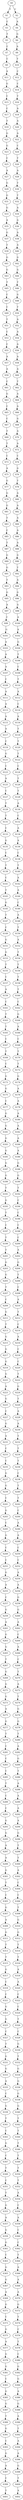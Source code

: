 strict digraph  {
	S0 -> S1 [ label = T ];
	S0 -> S2 [ label = C ];
	S1 -> S3 [ label = C ];
	S2 -> S4 [ label = A ];
	S3 -> S5 [ label = T ];
	S4 -> S6 [ label = G ];
	S5 -> S7 [ label = C ];
	S6 -> S8 [ label = A ];
	S7 -> S9 [ label = C ];
	S8 -> S10 [ label = T ];
	S9 -> S11 [ label = A ];
	S10 -> S12 [ label = C ];
	S11 -> S13 [ label = G ];
	S12 -> S14 [ label = C ];
	S13 -> S15 [ label = C ];
	S14 -> S16 [ label = T ];
	S15 -> S17 [ label = C ];
	S16 -> S18 [ label = A ];
	S17 -> S19 [ label = T ];
	S18 -> S20 [ label = A ];
	S19 -> S21 [ label = G ];
	S20 -> S22 [ label = A ];
	S21 -> S23 [ label = G ];
	S22 -> S24 [ label = C ];
	S23 -> S25 [ label = C ];
	S24 -> S26 [ label = T ];
	S25 -> S27 [ label = A ];
	S26 -> S28 [ label = A ];
	S27 -> S29 [ label = G ];
	S28 -> S30 [ label = T ];
	S29 -> S31 [ label = G ];
	S30 -> S32 [ label = T ];
	S31 -> S33 [ label = G ];
	S32 -> S34 [ label = A ];
	S33 -> S35 [ label = A ];
	S34 -> S36 [ label = G ];
	S35 -> S37 [ label = G ];
	S36 -> S38 [ label = A ];
	S37 -> S39 [ label = T ];
	S38 -> S40 [ label = A ];
	S39 -> S41 [ label = G ];
	S40 -> S42 [ label = G ];
	S41 -> S43 [ label = G ];
	S42 -> S44 [ label = G ];
	S43 -> S45 [ label = T ];
	S44 -> S46 [ label = T ];
	S45 -> S47 [ label = C ];
	S46 -> S48 [ label = G ];
	S47 -> S49 [ label = C ];
	S48 -> S50 [ label = T ];
	S49 -> S51 [ label = T ];
	S50 -> S52 [ label = A ];
	S51 -> S53 [ label = C ];
	S52 -> S54 [ label = A ];
	S53 -> S55 [ label = C ];
	S54 -> S56 [ label = A ];
	S55 -> S57 [ label = A ];
	S56 -> S58 [ label = A ];
	S57 -> S59 [ label = A ];
	S58 -> S60 [ label = A ];
	S59 -> S61 [ label = C ];
	S60 -> S62 [ label = T ];
	S61 -> S63 [ label = G ];
	S62 -> S64 [ label = A ];
	S63 -> S65 [ label = C ];
	S64 -> S66 [ label = A ];
	S65 -> S67 [ label = C ];
	S66 -> S68 [ label = G ];
	S67 -> S69 [ label = T ];
	S68 -> S70 [ label = A ];
	S69 -> S71 [ label = T ];
	S70 -> S72 [ label = A ];
	S71 -> S73 [ label = C ];
	S72 -> S74 [ label = C ];
	S73 -> S75 [ label = A ];
	S74 -> S76 [ label = G ];
	S75 -> S77 [ label = G ];
	S76 -> S78 [ label = T ];
	S77 -> S79 [ label = G ];
	S78 -> S80 [ label = A ];
	S79 -> S81 [ label = G ];
	S80 -> S82 [ label = A ];
	S81 -> S83 [ label = T ];
	S82 -> S84 [ label = A ];
	S83 -> S85 [ label = C ];
	S84 -> S86 [ label = A ];
	S85 -> S87 [ label = T ];
	S86 -> S88 [ label = A ];
	S87 -> S89 [ label = G ];
	S88 -> S90 [ label = G ];
	S89 -> S91 [ label = G ];
	S90 -> S92 [ label = T ];
	S91 -> S93 [ label = T ];
	S92 -> S94 [ label = A ];
	S93 -> S95 [ label = G ];
	S94 -> S96 [ label = G ];
	S95 -> S97 [ label = A ];
	S96 -> S98 [ label = G ];
	S97 -> S99 [ label = C ];
	S98 -> S100 [ label = A ];
	S99 -> S101 [ label = G ];
	S100 -> S102 [ label = A ];
	S101 -> S103 [ label = A ];
	S102 -> S104 [ label = G ];
	S103 -> S105 [ label = A ];
	S104 -> S106 [ label = T ];
	S105 -> S107 [ label = A ];
	S106 -> S108 [ label = C ];
	S107 -> S109 [ label = C ];
	S108 -> S110 [ label = T ];
	S109 -> S111 [ label = A ];
	S110 -> S112 [ label = A ];
	S111 -> S113 [ label = A ];
	S112 -> S114 [ label = C ];
	S113 -> S115 [ label = A ];
	S114 -> S116 [ label = A ];
	S115 -> S117 [ label = A ];
	S116 -> S118 [ label = T ];
	S117 -> S119 [ label = C ];
	S118 -> S120 [ label = T ];
	S119 -> S121 [ label = G ];
	S120 -> S122 [ label = T ];
	S121 -> S123 [ label = C ];
	S122 -> S124 [ label = C ];
	S123 -> S125 [ label = A ];
	S124 -> S126 [ label = T ];
	S125 -> S127 [ label = C ];
	S126 -> S128 [ label = T ];
	S127 -> S129 [ label = T ];
	S128 -> S130 [ label = A ];
	S129 -> S131 [ label = T ];
	S130 -> S132 [ label = C ];
	S131 -> S133 [ label = C ];
	S132 -> S134 [ label = A ];
	S133 -> S135 [ label = G ];
	S134 -> S136 [ label = A ];
	S135 -> S137 [ label = C ];
	S136 -> S138 [ label = C ];
	S137 -> S139 [ label = T ];
	S138 -> S140 [ label = T ];
	S139 -> S141 [ label = C ];
	S140 -> S142 [ label = A ];
	S141 -> S143 [ label = T ];
	S142 -> S144 [ label = A ];
	S143 -> S145 [ label = G ];
	S144 -> S146 [ label = C ];
	S145 -> S147 [ label = T ];
	S146 -> S148 [ label = A ];
	S147 -> S149 [ label = C ];
	S148 -> S150 [ label = T ];
	S149 -> S151 [ label = G ];
	S150 -> S152 [ label = A ];
	S151 -> S153 [ label = G ];
	S152 -> S154 [ label = T ];
	S153 -> S155 [ label = T ];
	S154 -> S156 [ label = T ];
	S155 -> S157 [ label = C ];
	S156 -> S158 [ label = T ];
	S157 -> S159 [ label = A ];
	S158 -> S160 [ label = T ];
	S159 -> S161 [ label = C ];
	S160 -> S162 [ label = C ];
	S161 -> S163 [ label = T ];
	S162 -> S164 [ label = G ];
	S163 -> S165 [ label = T ];
	S164 -> S166 [ label = A ];
	S165 -> S167 [ label = C ];
	S166 -> S168 [ label = C ];
	S167 -> S169 [ label = T ];
	S168 -> S170 [ label = T ];
	S169 -> S171 [ label = C ];
	S170 -> S172 [ label = T ];
	S171 -> S173 [ label = G ];
	S172 -> S174 [ label = G ];
	S173 -> S175 [ label = G ];
	S174 -> S176 [ label = A ];
	S175 -> S177 [ label = C ];
	S176 -> S178 [ label = A ];
	S177 -> S179 [ label = G ];
	S178 -> S180 [ label = A ];
	S179 -> S181 [ label = G ];
	S180 -> S182 [ label = A ];
	S181 -> S183 [ label = G ];
	S182 -> S184 [ label = A ];
	S183 -> S185 [ label = G ];
	S184 -> S186 [ label = A ];
	S185 -> S187 [ label = G ];
	S186 -> S188 [ label = G ];
	S187 -> S189 [ label = G ];
	S188 -> S190 [ label = G ];
	S189 -> S191 [ label = T ];
	S190 -> S192 [ label = T ];
	S191 -> S193 [ label = G ];
	S192 -> S194 [ label = C ];
	S193 -> S195 [ label = T ];
	S194 -> S196 [ label = C ];
	S195 -> S197 [ label = C ];
	S196 -> S198 [ label = C ];
	S197 -> S199 [ label = T ];
	S198 -> S200 [ label = C ];
	S199 -> S201 [ label = T ];
	S200 -> S202 [ label = A ];
	S201 -> S203 [ label = G ];
	S202 -> S204 [ label = G ];
	S203 -> S205 [ label = G ];
	S204 -> S206 [ label = T ];
	S205 -> S207 [ label = T ];
	S206 -> S208 [ label = C ];
	S207 -> S209 [ label = C ];
	S208 -> S210 [ label = A ];
	S209 -> S211 [ label = G ];
	S210 -> S212 [ label = T ];
	S211 -> S213 [ label = T ];
	S212 -> S214 [ label = C ];
	S213 -> S215 [ label = G ];
	S214 -> S216 [ label = A ];
	S215 -> S217 [ label = G ];
	S216 -> S218 [ label = C ];
	S217 -> S219 [ label = G ];
	S218 -> S220 [ label = C ];
	S219 -> S221 [ label = G ];
	S220 -> S222 [ label = T ];
	S221 -> S223 [ label = A ];
	S222 -> S224 [ label = G ];
	S223 -> S225 [ label = G ];
	S224 -> S226 [ label = T ];
	S225 -> S227 [ label = C ];
	S226 -> S228 [ label = A ];
	S227 -> S229 [ label = G ];
	S228 -> S230 [ label = A ];
	S229 -> S231 [ label = A ];
	S230 -> S232 [ label = T ];
	S231 -> S233 [ label = C ];
	S232 -> S234 [ label = T ];
	S233 -> S235 [ label = C ];
	S234 -> S236 [ label = T ];
	S235 -> S237 [ label = G ];
	S236 -> S238 [ label = C ];
	S237 -> S239 [ label = G ];
	S238 -> S240 [ label = T ];
	S239 -> S241 [ label = C ];
	S240 -> S242 [ label = T ];
	S241 -> S243 [ label = G ];
	S242 -> S244 [ label = C ];
	S243 -> S245 [ label = C ];
	S244 -> S246 [ label = A ];
	S245 -> S247 [ label = G ];
	S246 -> S248 [ label = A ];
	S247 -> S249 [ label = C ];
	S248 -> S250 [ label = C ];
	S249 -> S251 [ label = C ];
	S250 -> S252 [ label = C ];
	S251 -> S253 [ label = G ];
	S252 -> S254 [ label = A ];
	S253 -> S255 [ label = A ];
	S254 -> S256 [ label = A ];
	S255 -> S257 [ label = C ];
	S256 -> S258 [ label = G ];
	S257 -> S259 [ label = G ];
	S258 -> S260 [ label = G ];
	S259 -> S261 [ label = A ];
	S260 -> S262 [ label = A ];
	S261 -> S263 [ label = G ];
	S262 -> S264 [ label = C ];
	S263 -> S265 [ label = G ];
	S264 -> S266 [ label = A ];
	S265 -> S267 [ label = T ];
	S266 -> S268 [ label = C ];
	S267 -> S269 [ label = G ];
	S268 -> S270 [ label = T ];
	S269 -> S271 [ label = G ];
	S270 -> S272 [ label = A ];
	S271 -> S273 [ label = G ];
	S272 -> S274 [ label = T ];
	S273 -> S275 [ label = A ];
	S274 -> S276 [ label = G ];
	S275 -> S277 [ label = G ];
	S276 -> S278 [ label = G ];
	S277 -> S279 [ label = T ];
	S278 -> S280 [ label = T ];
	S279 -> S281 [ label = C ];
	S280 -> S282 [ label = A ];
	S281 -> S283 [ label = C ];
	S282 -> S284 [ label = G ];
	S283 -> S285 [ label = C ];
	S284 -> S286 [ label = T ];
	S285 -> S287 [ label = T ];
	S286 -> S288 [ label = A ];
	S287 -> S289 [ label = C ];
	S288 -> S290 [ label = A ];
	S289 -> S291 [ label = C ];
	S290 -> S292 [ label = A ];
	S291 -> S293 [ label = G ];
	S292 -> S294 [ label = A ];
	S293 -> S295 [ label = G ];
	S294 -> S296 [ label = G ];
	S295 -> S297 [ label = A ];
	S296 -> S298 [ label = T ];
	S297 -> S299 [ label = A ];
	S298 -> S300 [ label = T ];
	S299 -> S301 [ label = G ];
	S300 -> S302 [ label = A ];
	S301 -> S303 [ label = T ];
	S302 -> S304 [ label = C ];
	S303 -> S305 [ label = C ];
	S304 -> S306 [ label = C ];
	S305 -> S307 [ label = G ];
	S306 -> S308 [ label = T ];
	S307 -> S309 [ label = A ];
	S308 -> S310 [ label = G ];
	S309 -> S311 [ label = G ];
	S310 -> S312 [ label = G ];
	S311 -> S313 [ label = T ];
	S312 -> S314 [ label = T ];
	S313 -> S315 [ label = T ];
	S314 -> S316 [ label = T ];
	S315 -> S317 [ label = G ];
	S316 -> S318 [ label = A ];
	S317 -> S319 [ label = C ];
	S318 -> S320 [ label = A ];
	S319 -> S321 [ label = C ];
	S320 -> S322 [ label = C ];
	S321 -> S323 [ label = G ];
	S322 -> S324 [ label = C ];
	S323 -> S325 [ label = G ];
	S324 -> S326 [ label = T ];
	S325 -> S327 [ label = C ];
	S326 -> S328 [ label = C ];
	S327 -> S329 [ label = T ];
	S328 -> S330 [ label = G ];
	S329 -> S331 [ label = G ];
	S330 -> S332 [ label = T ];
	S331 -> S333 [ label = G ];
	S332 -> S334 [ label = G ];
	S333 -> S335 [ label = A ];
	S334 -> S336 [ label = G ];
	S335 -> S337 [ label = C ];
	S336 -> S338 [ label = G ];
	S337 -> S339 [ label = G ];
	S338 -> S340 [ label = G ];
	S339 -> S341 [ label = T ];
	S340 -> S342 [ label = T ];
	S341 -> S343 [ label = C ];
	S342 -> S344 [ label = T ];
	S343 -> S345 [ label = G ];
	S344 -> S346 [ label = T ];
	S345 -> S347 [ label = C ];
	S346 -> S348 [ label = T ];
	S347 -> S349 [ label = T ];
	S348 -> S350 [ label = T ];
	S349 -> S351 [ label = C ];
	S350 -> S352 [ label = T ];
	S351 -> S353 [ label = T ];
	S352 -> S354 [ label = A ];
	S353 -> S355 [ label = G ];
	S354 -> S356 [ label = C ];
	S355 -> S357 [ label = A ];
	S356 -> S358 [ label = A ];
	S357 -> S359 [ label = G ];
	S358 -> S360 [ label = C ];
	S359 -> S361 [ label = G ];
	S360 -> S362 [ label = C ];
	S361 -> S363 [ label = C ];
	S362 -> S364 [ label = T ];
	S363 -> S365 [ label = G ];
	S364 -> S366 [ label = A ];
	S365 -> S367 [ label = G ];
	S366 -> S368 [ label = A ];
	S367 -> S369 [ label = A ];
	S368 -> S370 [ label = A ];
	S369 -> S371 [ label = G ];
	S370 -> S372 [ label = G ];
	S371 -> S373 [ label = C ];
	S372 -> S374 [ label = T ];
	S373 -> S375 [ label = G ];
	S374 -> S376 [ label = C ];
	S375 -> S377 [ label = A ];
	S376 -> S378 [ label = T ];
	S377 -> S379 [ label = G ];
	S378 -> S380 [ label = C ];
	S379 -> S381 [ label = G ];
	S380 -> S382 [ label = G ];
	S381 -> S383 [ label = C ];
	S382 -> S384 [ label = G ];
	S383 -> S385 [ label = G ];
	S384 -> S386 [ label = A ];
	S385 -> S387 [ label = G ];
	S386 -> S388 [ label = G ];
	S387 -> S389 [ label = T ];
	S388 -> S390 [ label = A ];
	S389 -> S391 [ label = G ];
	S390 -> S392 [ label = T ];
	S391 -> S393 [ label = C ];
	S392 -> S394 [ label = A ];
	S393 -> S395 [ label = G ];
	S394 -> S396 [ label = A ];
	S395 -> S397 [ label = A ];
	S396 -> S398 [ label = G ];
	S397 -> S399 [ label = C ];
	S398 -> S400 [ label = T ];
	S399 -> S401 [ label = T ];
	S400 -> S402 [ label = A ];
}
